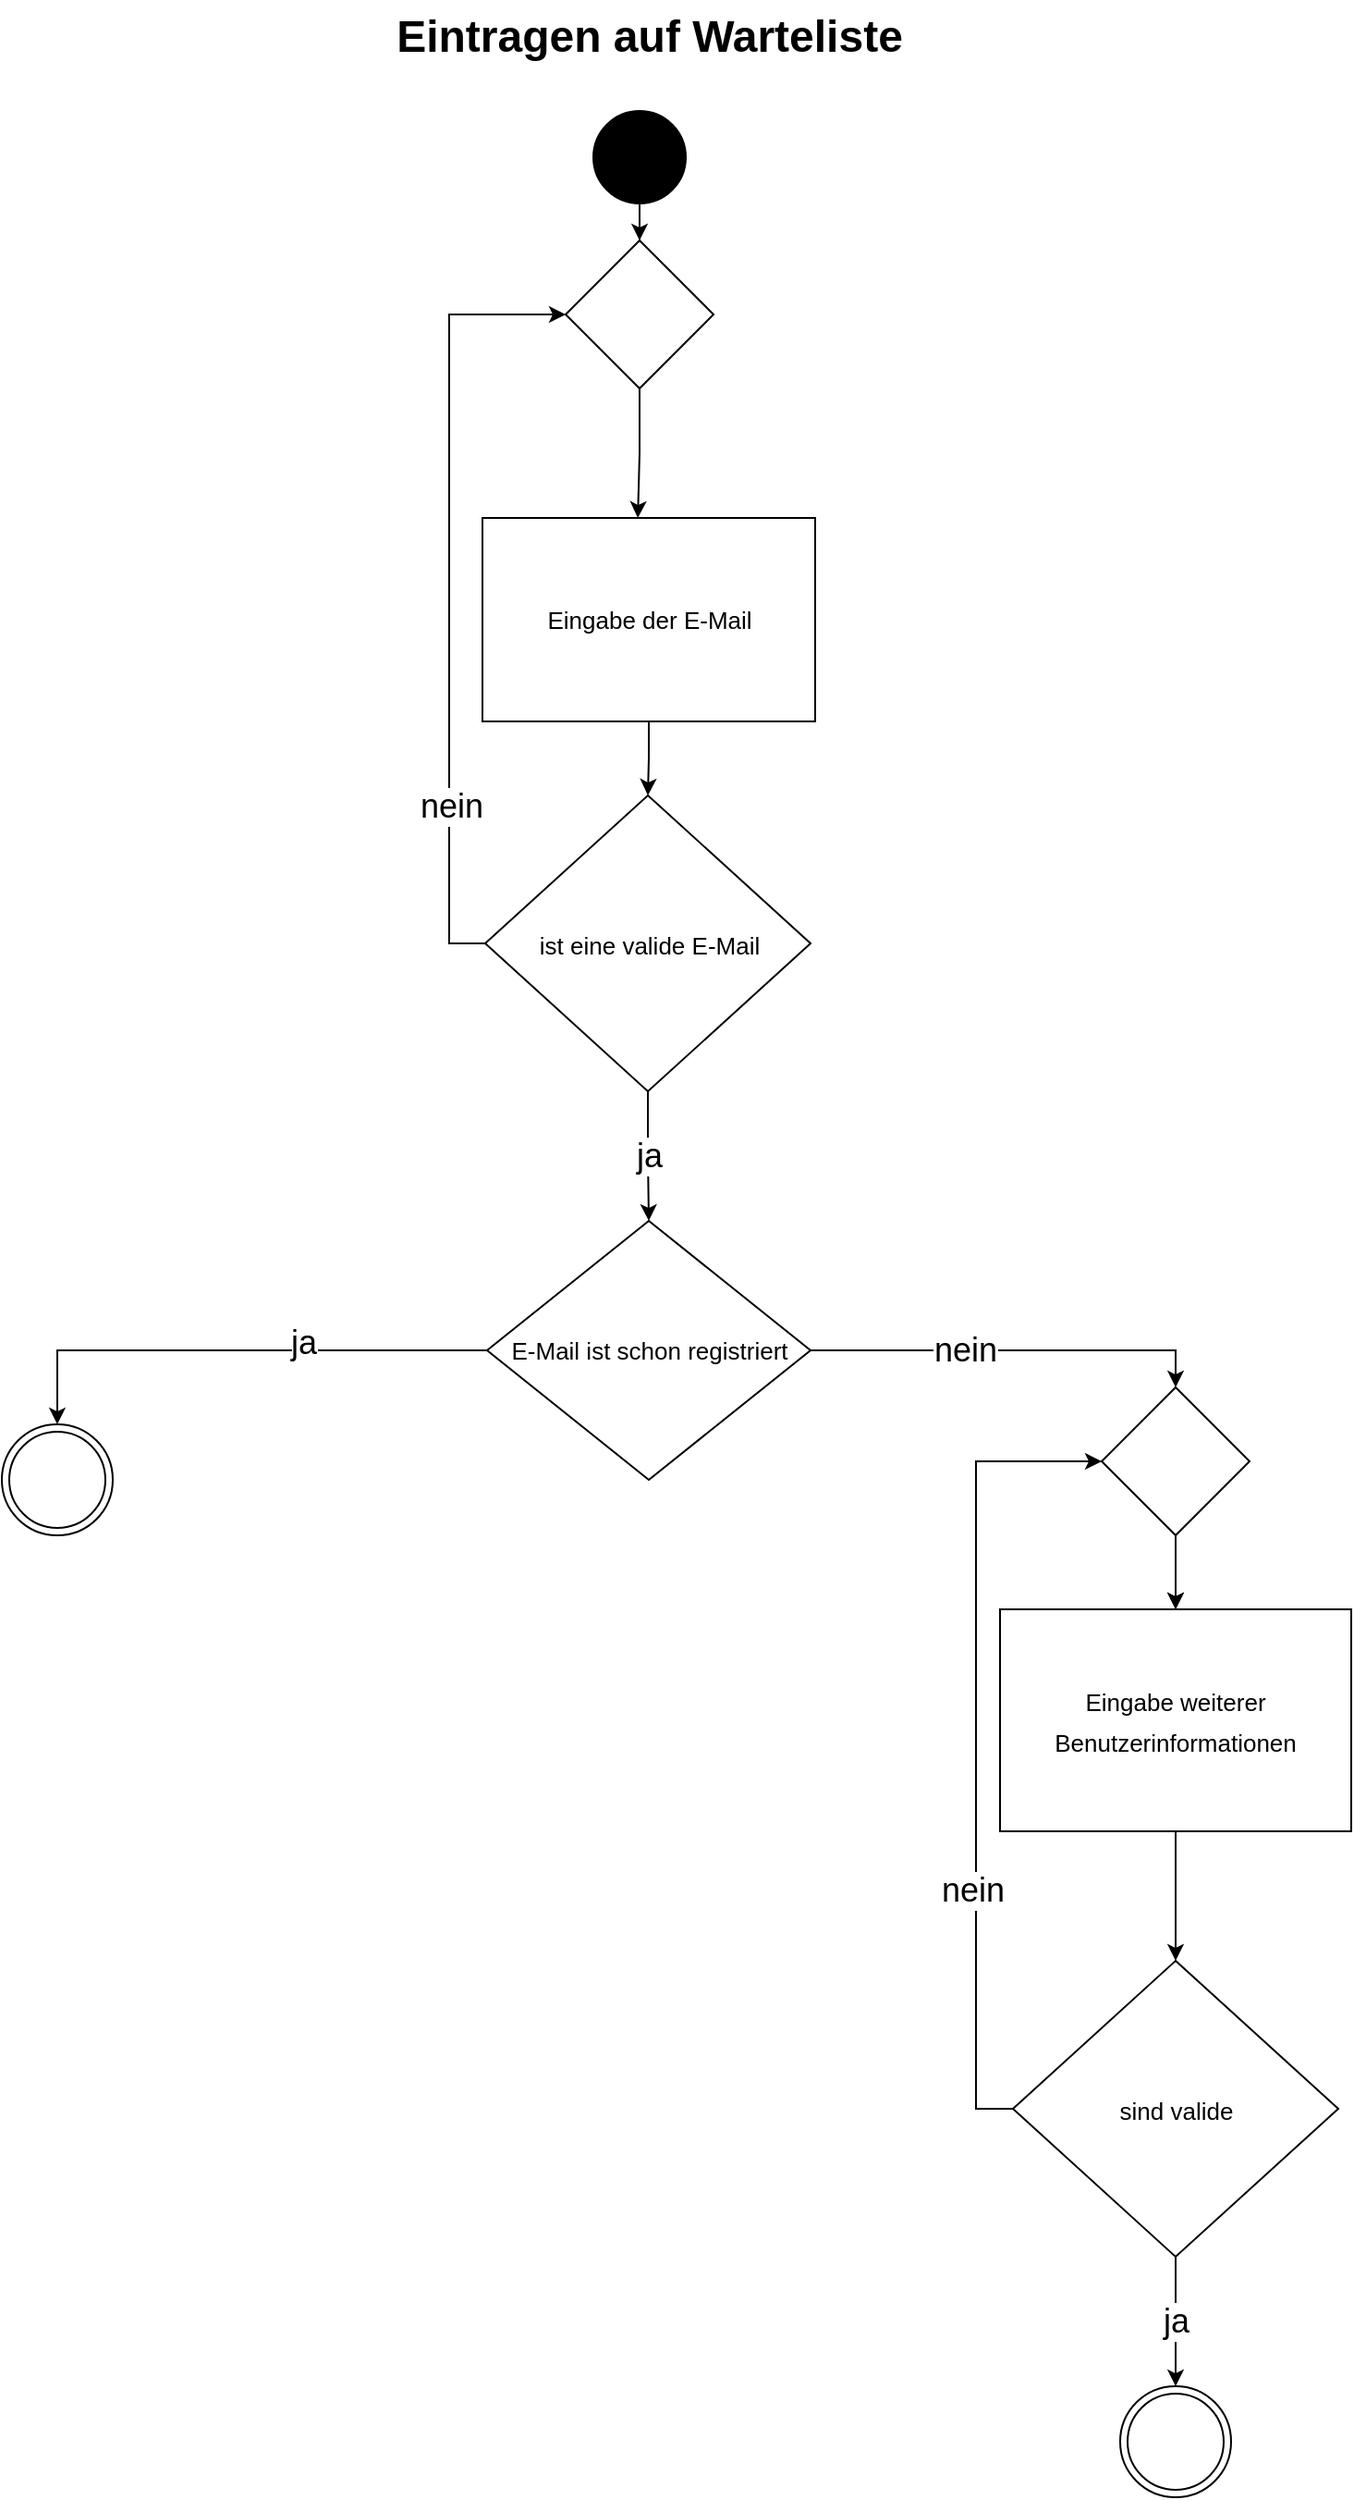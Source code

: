 <mxfile version="14.4.3" type="device"><diagram id="C5RBs43oDa-KdzZeNtuy" name="Page-1"><mxGraphModel dx="1422" dy="832" grid="1" gridSize="10" guides="1" tooltips="1" connect="1" arrows="1" fold="1" page="1" pageScale="1" pageWidth="827" pageHeight="1169" math="0" shadow="0"><root><mxCell id="WIyWlLk6GJQsqaUBKTNV-0"/><mxCell id="WIyWlLk6GJQsqaUBKTNV-1" parent="WIyWlLk6GJQsqaUBKTNV-0"/><mxCell id="VpQyU737sCQ4NilfQ-V4-6" style="edgeStyle=orthogonalEdgeStyle;rounded=0;orthogonalLoop=1;jettySize=auto;html=1;entryX=0.467;entryY=0;entryDx=0;entryDy=0;entryPerimeter=0;exitX=0.5;exitY=1;exitDx=0;exitDy=0;" edge="1" parent="WIyWlLk6GJQsqaUBKTNV-1" source="VpQyU737sCQ4NilfQ-V4-18" target="VpQyU737sCQ4NilfQ-V4-4"><mxGeometry relative="1" as="geometry"><mxPoint x="365" y="230" as="sourcePoint"/></mxGeometry></mxCell><mxCell id="VpQyU737sCQ4NilfQ-V4-19" style="edgeStyle=orthogonalEdgeStyle;rounded=0;orthogonalLoop=1;jettySize=auto;html=1;fontSize=18;" edge="1" parent="WIyWlLk6GJQsqaUBKTNV-1" source="VpQyU737sCQ4NilfQ-V4-0" target="VpQyU737sCQ4NilfQ-V4-18"><mxGeometry relative="1" as="geometry"/></mxCell><mxCell id="VpQyU737sCQ4NilfQ-V4-0" value="" style="ellipse;shape=doubleEllipse;html=1;dashed=0;whitespace=wrap;aspect=fixed;fillColor=#000000;" vertex="1" parent="WIyWlLk6GJQsqaUBKTNV-1"><mxGeometry x="340" y="80" width="50" height="50" as="geometry"/></mxCell><mxCell id="VpQyU737sCQ4NilfQ-V4-2" value="Eintragen auf Warteliste" style="text;strokeColor=none;fillColor=none;html=1;fontSize=24;fontStyle=1;verticalAlign=middle;align=center;" vertex="1" parent="WIyWlLk6GJQsqaUBKTNV-1"><mxGeometry x="320" y="20" width="100" height="40" as="geometry"/></mxCell><mxCell id="VpQyU737sCQ4NilfQ-V4-7" value="&lt;font style=&quot;font-size: 18px&quot;&gt;ja&lt;/font&gt;" style="edgeStyle=orthogonalEdgeStyle;rounded=0;orthogonalLoop=1;jettySize=auto;html=1;entryX=0.5;entryY=0;entryDx=0;entryDy=0;" edge="1" parent="WIyWlLk6GJQsqaUBKTNV-1" source="VpQyU737sCQ4NilfQ-V4-15" target="VpQyU737sCQ4NilfQ-V4-5"><mxGeometry relative="1" as="geometry"/></mxCell><mxCell id="VpQyU737sCQ4NilfQ-V4-4" value="&lt;font style=&quot;font-size: 13px&quot;&gt;Eingabe der E-Mail&lt;/font&gt;" style="html=1;dashed=0;whitespace=wrap;fillColor=none;" vertex="1" parent="WIyWlLk6GJQsqaUBKTNV-1"><mxGeometry x="280" y="300" width="180" height="110" as="geometry"/></mxCell><mxCell id="VpQyU737sCQ4NilfQ-V4-9" style="edgeStyle=orthogonalEdgeStyle;rounded=0;orthogonalLoop=1;jettySize=auto;html=1;entryX=0.5;entryY=0;entryDx=0;entryDy=0;" edge="1" parent="WIyWlLk6GJQsqaUBKTNV-1" source="VpQyU737sCQ4NilfQ-V4-5" target="VpQyU737sCQ4NilfQ-V4-8"><mxGeometry relative="1" as="geometry"/></mxCell><mxCell id="VpQyU737sCQ4NilfQ-V4-10" value="ja" style="edgeLabel;html=1;align=center;verticalAlign=middle;resizable=0;points=[];fontSize=18;" vertex="1" connectable="0" parent="VpQyU737sCQ4NilfQ-V4-9"><mxGeometry x="-0.268" y="-4" relative="1" as="geometry"><mxPoint as="offset"/></mxGeometry></mxCell><mxCell id="VpQyU737sCQ4NilfQ-V4-11" style="edgeStyle=orthogonalEdgeStyle;rounded=0;orthogonalLoop=1;jettySize=auto;html=1;fontSize=18;entryX=0.5;entryY=0;entryDx=0;entryDy=0;" edge="1" parent="WIyWlLk6GJQsqaUBKTNV-1" source="VpQyU737sCQ4NilfQ-V4-23" target="VpQyU737sCQ4NilfQ-V4-13"><mxGeometry relative="1" as="geometry"><mxPoint x="660" y="650" as="targetPoint"/></mxGeometry></mxCell><mxCell id="VpQyU737sCQ4NilfQ-V4-5" value="&lt;font style=&quot;font-size: 13px&quot;&gt;E-Mail ist schon registriert&lt;/font&gt;" style="shape=rhombus;html=1;dashed=0;whitespace=wrap;perimeter=rhombusPerimeter;fillColor=none;" vertex="1" parent="WIyWlLk6GJQsqaUBKTNV-1"><mxGeometry x="282.5" y="680" width="175" height="140" as="geometry"/></mxCell><mxCell id="VpQyU737sCQ4NilfQ-V4-8" value="" style="ellipse;shape=doubleEllipse;html=1;dashed=0;whitespace=wrap;aspect=fixed;fillColor=none;" vertex="1" parent="WIyWlLk6GJQsqaUBKTNV-1"><mxGeometry x="20" y="790" width="60" height="60" as="geometry"/></mxCell><mxCell id="VpQyU737sCQ4NilfQ-V4-22" style="edgeStyle=orthogonalEdgeStyle;rounded=0;orthogonalLoop=1;jettySize=auto;html=1;entryX=0.5;entryY=0;entryDx=0;entryDy=0;fontSize=18;" edge="1" parent="WIyWlLk6GJQsqaUBKTNV-1" source="VpQyU737sCQ4NilfQ-V4-13" target="VpQyU737sCQ4NilfQ-V4-21"><mxGeometry relative="1" as="geometry"/></mxCell><mxCell id="VpQyU737sCQ4NilfQ-V4-13" value="&lt;font style=&quot;font-size: 13px&quot;&gt;Eingabe weiterer Benutzerinformationen&lt;/font&gt;" style="rounded=0;whiteSpace=wrap;html=1;fillColor=none;fontSize=18;" vertex="1" parent="WIyWlLk6GJQsqaUBKTNV-1"><mxGeometry x="560" y="890" width="190" height="120" as="geometry"/></mxCell><mxCell id="VpQyU737sCQ4NilfQ-V4-17" style="edgeStyle=orthogonalEdgeStyle;rounded=0;orthogonalLoop=1;jettySize=auto;html=1;fontSize=18;entryX=0;entryY=0.5;entryDx=0;entryDy=0;" edge="1" parent="WIyWlLk6GJQsqaUBKTNV-1" source="VpQyU737sCQ4NilfQ-V4-15" target="VpQyU737sCQ4NilfQ-V4-18"><mxGeometry relative="1" as="geometry"><mxPoint x="70" y="360" as="targetPoint"/><Array as="points"><mxPoint x="262" y="530"/><mxPoint x="262" y="190"/></Array></mxGeometry></mxCell><mxCell id="VpQyU737sCQ4NilfQ-V4-20" value="nein" style="edgeLabel;html=1;align=center;verticalAlign=middle;resizable=0;points=[];fontSize=18;" vertex="1" connectable="0" parent="VpQyU737sCQ4NilfQ-V4-17"><mxGeometry x="-0.557" y="-1" relative="1" as="geometry"><mxPoint as="offset"/></mxGeometry></mxCell><mxCell id="VpQyU737sCQ4NilfQ-V4-15" value="&lt;font style=&quot;font-size: 13px&quot;&gt;ist eine valide E-Mail&lt;/font&gt;" style="shape=rhombus;html=1;dashed=0;whitespace=wrap;perimeter=rhombusPerimeter;fillColor=none;fontSize=18;" vertex="1" parent="WIyWlLk6GJQsqaUBKTNV-1"><mxGeometry x="281.5" y="450" width="176" height="160" as="geometry"/></mxCell><mxCell id="VpQyU737sCQ4NilfQ-V4-16" style="edgeStyle=orthogonalEdgeStyle;rounded=0;orthogonalLoop=1;jettySize=auto;html=1;entryX=0.5;entryY=0;entryDx=0;entryDy=0;" edge="1" parent="WIyWlLk6GJQsqaUBKTNV-1" source="VpQyU737sCQ4NilfQ-V4-4" target="VpQyU737sCQ4NilfQ-V4-15"><mxGeometry relative="1" as="geometry"><mxPoint x="370" y="410" as="sourcePoint"/><mxPoint x="370" y="640" as="targetPoint"/></mxGeometry></mxCell><mxCell id="VpQyU737sCQ4NilfQ-V4-18" value="" style="rhombus;whiteSpace=wrap;html=1;fillColor=none;fontSize=18;" vertex="1" parent="WIyWlLk6GJQsqaUBKTNV-1"><mxGeometry x="325" y="150" width="80" height="80" as="geometry"/></mxCell><mxCell id="VpQyU737sCQ4NilfQ-V4-27" style="edgeStyle=orthogonalEdgeStyle;rounded=0;orthogonalLoop=1;jettySize=auto;html=1;entryX=0;entryY=0.5;entryDx=0;entryDy=0;fontSize=18;" edge="1" parent="WIyWlLk6GJQsqaUBKTNV-1" source="VpQyU737sCQ4NilfQ-V4-21" target="VpQyU737sCQ4NilfQ-V4-23"><mxGeometry relative="1" as="geometry"><Array as="points"><mxPoint x="547" y="1160"/><mxPoint x="547" y="810"/></Array></mxGeometry></mxCell><mxCell id="VpQyU737sCQ4NilfQ-V4-28" value="nein" style="edgeLabel;html=1;align=center;verticalAlign=middle;resizable=0;points=[];fontSize=18;" vertex="1" connectable="0" parent="VpQyU737sCQ4NilfQ-V4-27"><mxGeometry x="-0.37" y="2" relative="1" as="geometry"><mxPoint as="offset"/></mxGeometry></mxCell><mxCell id="VpQyU737sCQ4NilfQ-V4-29" value="ja" style="edgeStyle=orthogonalEdgeStyle;rounded=0;orthogonalLoop=1;jettySize=auto;html=1;fontSize=18;entryX=0.5;entryY=0;entryDx=0;entryDy=0;" edge="1" parent="WIyWlLk6GJQsqaUBKTNV-1" source="VpQyU737sCQ4NilfQ-V4-21" target="VpQyU737sCQ4NilfQ-V4-30"><mxGeometry relative="1" as="geometry"><mxPoint x="655" y="1340" as="targetPoint"/></mxGeometry></mxCell><mxCell id="VpQyU737sCQ4NilfQ-V4-21" value="&lt;font style=&quot;font-size: 13px&quot;&gt;sind valide&lt;/font&gt;" style="shape=rhombus;html=1;dashed=0;whitespace=wrap;perimeter=rhombusPerimeter;fillColor=none;fontSize=18;" vertex="1" parent="WIyWlLk6GJQsqaUBKTNV-1"><mxGeometry x="567" y="1080" width="176" height="160" as="geometry"/></mxCell><mxCell id="VpQyU737sCQ4NilfQ-V4-26" value="" style="edgeStyle=orthogonalEdgeStyle;rounded=0;orthogonalLoop=1;jettySize=auto;html=1;fontSize=18;" edge="1" parent="WIyWlLk6GJQsqaUBKTNV-1" source="VpQyU737sCQ4NilfQ-V4-23" target="VpQyU737sCQ4NilfQ-V4-13"><mxGeometry relative="1" as="geometry"/></mxCell><mxCell id="VpQyU737sCQ4NilfQ-V4-23" value="" style="rhombus;whiteSpace=wrap;html=1;fillColor=none;fontSize=18;" vertex="1" parent="WIyWlLk6GJQsqaUBKTNV-1"><mxGeometry x="615" y="770" width="80" height="80" as="geometry"/></mxCell><mxCell id="VpQyU737sCQ4NilfQ-V4-24" style="edgeStyle=orthogonalEdgeStyle;rounded=0;orthogonalLoop=1;jettySize=auto;html=1;fontSize=18;entryX=0.5;entryY=0;entryDx=0;entryDy=0;" edge="1" parent="WIyWlLk6GJQsqaUBKTNV-1" source="VpQyU737sCQ4NilfQ-V4-5" target="VpQyU737sCQ4NilfQ-V4-23"><mxGeometry relative="1" as="geometry"><mxPoint x="655" y="890" as="targetPoint"/><mxPoint x="457.5" y="750" as="sourcePoint"/></mxGeometry></mxCell><mxCell id="VpQyU737sCQ4NilfQ-V4-25" value="nein" style="edgeLabel;html=1;align=center;verticalAlign=middle;resizable=0;points=[];fontSize=18;" vertex="1" connectable="0" parent="VpQyU737sCQ4NilfQ-V4-24"><mxGeometry x="-0.234" relative="1" as="geometry"><mxPoint as="offset"/></mxGeometry></mxCell><mxCell id="VpQyU737sCQ4NilfQ-V4-30" value="" style="ellipse;shape=doubleEllipse;html=1;dashed=0;whitespace=wrap;aspect=fixed;fillColor=none;" vertex="1" parent="WIyWlLk6GJQsqaUBKTNV-1"><mxGeometry x="625" y="1310" width="60" height="60" as="geometry"/></mxCell></root></mxGraphModel></diagram></mxfile>